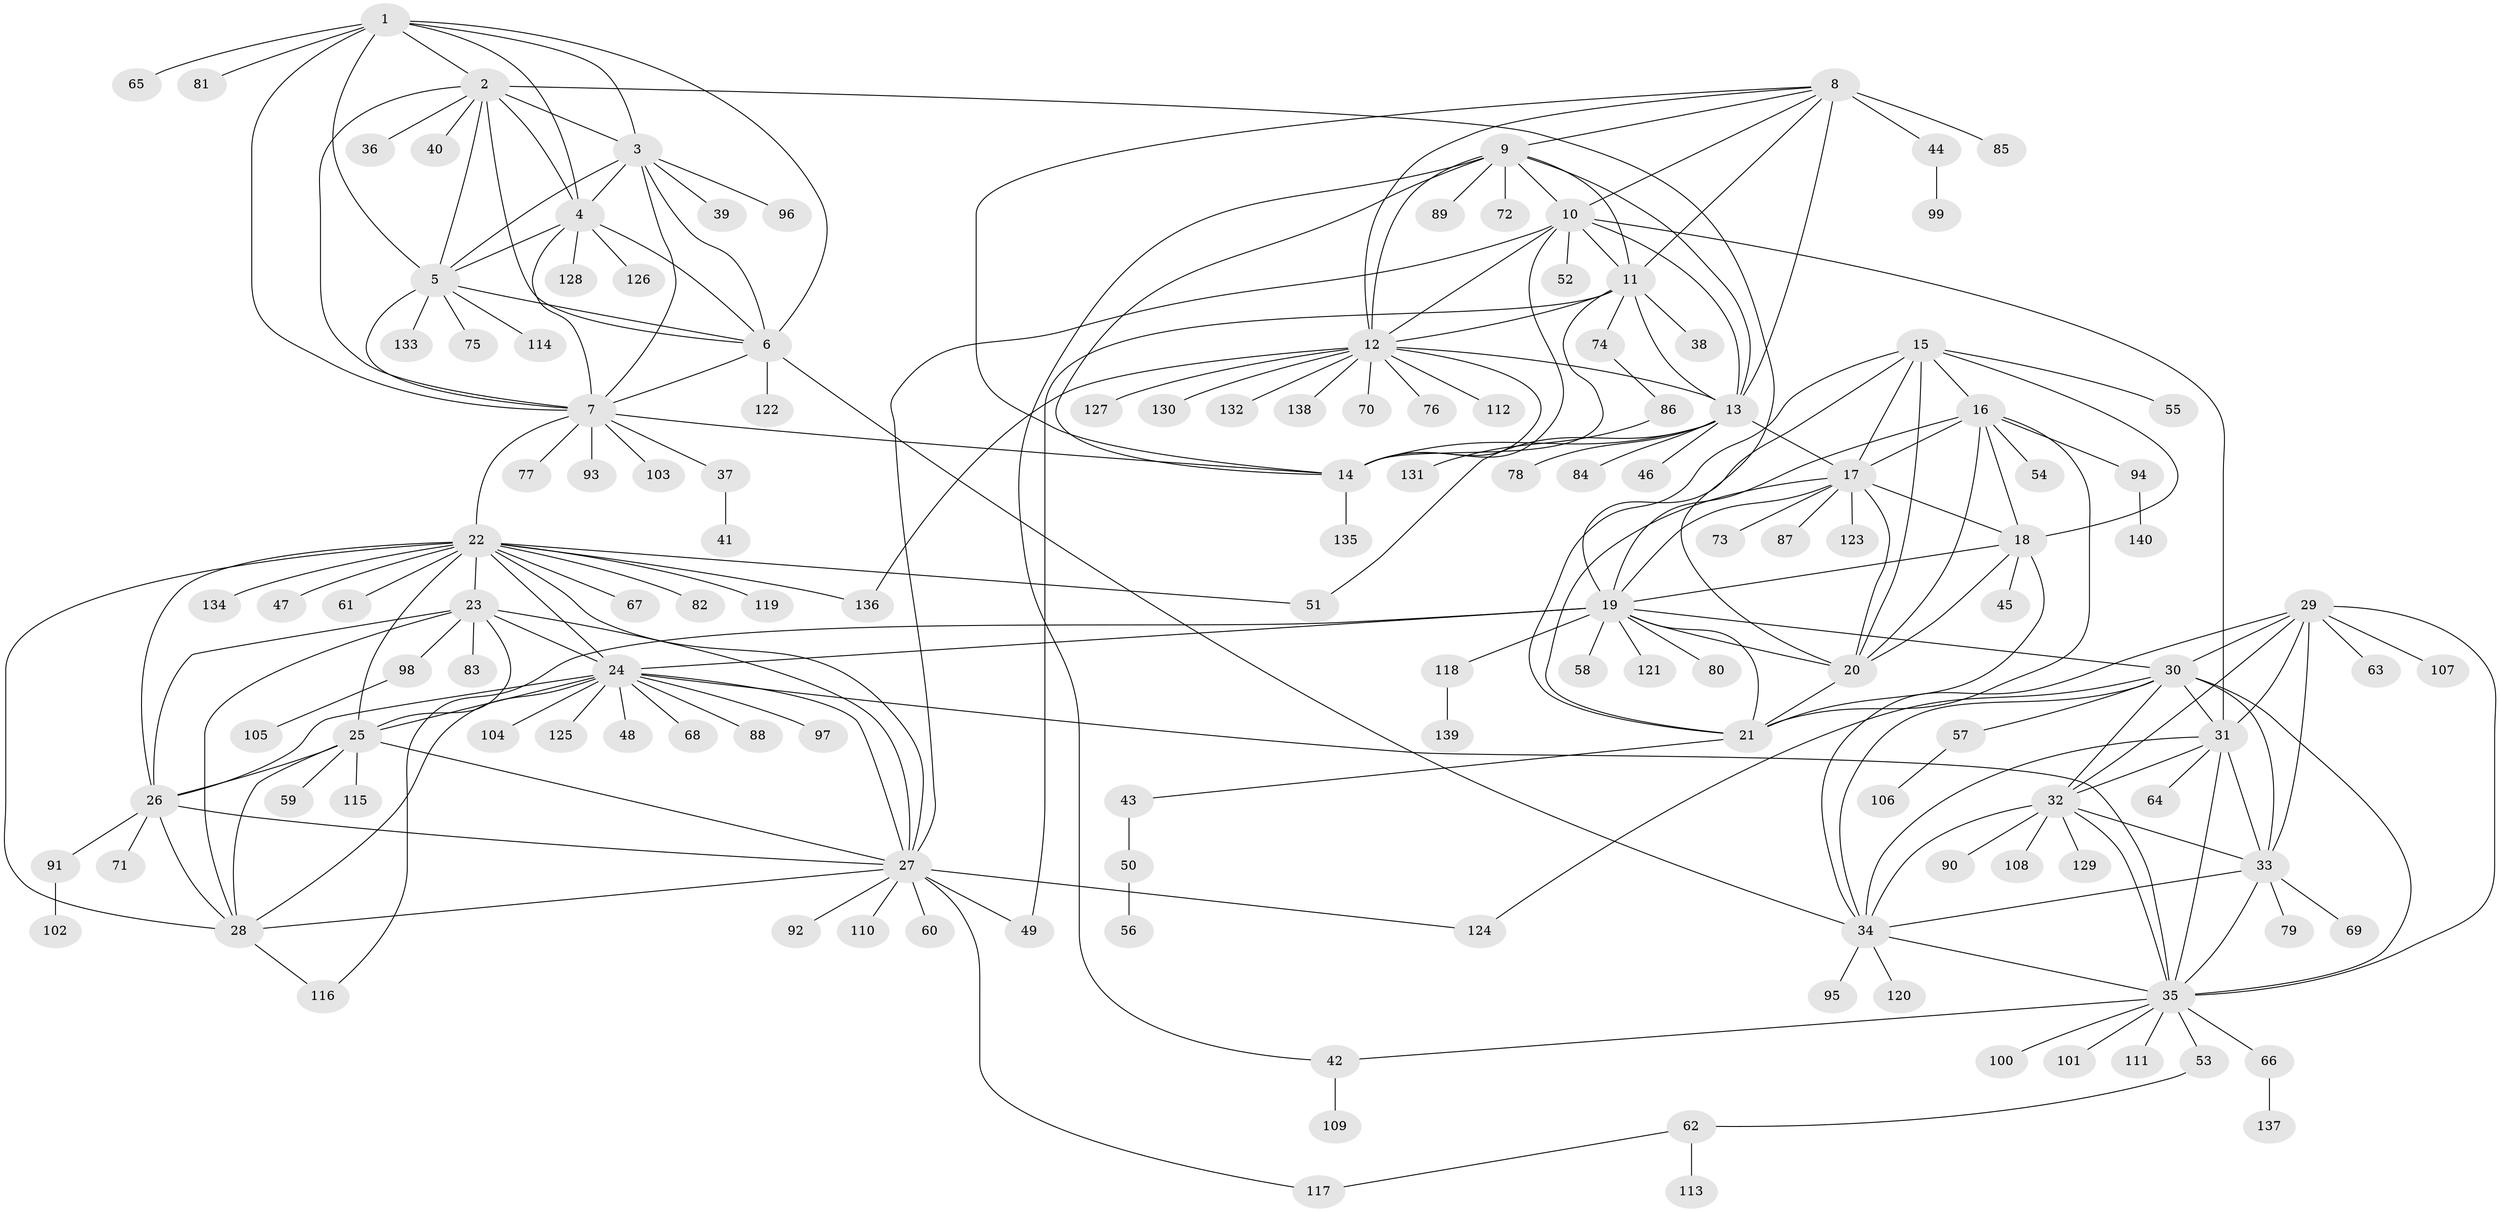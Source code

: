 // coarse degree distribution, {8: 0.026785714285714284, 10: 0.026785714285714284, 5: 0.017857142857142856, 6: 0.07142857142857142, 22: 0.008928571428571428, 7: 0.03571428571428571, 9: 0.008928571428571428, 16: 0.008928571428571428, 23: 0.008928571428571428, 11: 0.017857142857142856, 1: 0.6517857142857143, 2: 0.10714285714285714, 3: 0.008928571428571428}
// Generated by graph-tools (version 1.1) at 2025/52/02/27/25 19:52:18]
// undirected, 140 vertices, 227 edges
graph export_dot {
graph [start="1"]
  node [color=gray90,style=filled];
  1;
  2;
  3;
  4;
  5;
  6;
  7;
  8;
  9;
  10;
  11;
  12;
  13;
  14;
  15;
  16;
  17;
  18;
  19;
  20;
  21;
  22;
  23;
  24;
  25;
  26;
  27;
  28;
  29;
  30;
  31;
  32;
  33;
  34;
  35;
  36;
  37;
  38;
  39;
  40;
  41;
  42;
  43;
  44;
  45;
  46;
  47;
  48;
  49;
  50;
  51;
  52;
  53;
  54;
  55;
  56;
  57;
  58;
  59;
  60;
  61;
  62;
  63;
  64;
  65;
  66;
  67;
  68;
  69;
  70;
  71;
  72;
  73;
  74;
  75;
  76;
  77;
  78;
  79;
  80;
  81;
  82;
  83;
  84;
  85;
  86;
  87;
  88;
  89;
  90;
  91;
  92;
  93;
  94;
  95;
  96;
  97;
  98;
  99;
  100;
  101;
  102;
  103;
  104;
  105;
  106;
  107;
  108;
  109;
  110;
  111;
  112;
  113;
  114;
  115;
  116;
  117;
  118;
  119;
  120;
  121;
  122;
  123;
  124;
  125;
  126;
  127;
  128;
  129;
  130;
  131;
  132;
  133;
  134;
  135;
  136;
  137;
  138;
  139;
  140;
  1 -- 2;
  1 -- 3;
  1 -- 4;
  1 -- 5;
  1 -- 6;
  1 -- 7;
  1 -- 65;
  1 -- 81;
  2 -- 3;
  2 -- 4;
  2 -- 5;
  2 -- 6;
  2 -- 7;
  2 -- 20;
  2 -- 36;
  2 -- 40;
  3 -- 4;
  3 -- 5;
  3 -- 6;
  3 -- 7;
  3 -- 39;
  3 -- 96;
  4 -- 5;
  4 -- 6;
  4 -- 7;
  4 -- 126;
  4 -- 128;
  5 -- 6;
  5 -- 7;
  5 -- 75;
  5 -- 114;
  5 -- 133;
  6 -- 7;
  6 -- 34;
  6 -- 122;
  7 -- 14;
  7 -- 22;
  7 -- 37;
  7 -- 77;
  7 -- 93;
  7 -- 103;
  8 -- 9;
  8 -- 10;
  8 -- 11;
  8 -- 12;
  8 -- 13;
  8 -- 14;
  8 -- 44;
  8 -- 85;
  9 -- 10;
  9 -- 11;
  9 -- 12;
  9 -- 13;
  9 -- 14;
  9 -- 42;
  9 -- 72;
  9 -- 89;
  10 -- 11;
  10 -- 12;
  10 -- 13;
  10 -- 14;
  10 -- 27;
  10 -- 31;
  10 -- 52;
  11 -- 12;
  11 -- 13;
  11 -- 14;
  11 -- 38;
  11 -- 49;
  11 -- 74;
  12 -- 13;
  12 -- 14;
  12 -- 70;
  12 -- 76;
  12 -- 112;
  12 -- 127;
  12 -- 130;
  12 -- 132;
  12 -- 136;
  12 -- 138;
  13 -- 14;
  13 -- 17;
  13 -- 46;
  13 -- 51;
  13 -- 78;
  13 -- 84;
  14 -- 135;
  15 -- 16;
  15 -- 17;
  15 -- 18;
  15 -- 19;
  15 -- 20;
  15 -- 21;
  15 -- 55;
  16 -- 17;
  16 -- 18;
  16 -- 19;
  16 -- 20;
  16 -- 21;
  16 -- 54;
  16 -- 94;
  17 -- 18;
  17 -- 19;
  17 -- 20;
  17 -- 21;
  17 -- 73;
  17 -- 87;
  17 -- 123;
  18 -- 19;
  18 -- 20;
  18 -- 21;
  18 -- 45;
  19 -- 20;
  19 -- 21;
  19 -- 24;
  19 -- 30;
  19 -- 58;
  19 -- 80;
  19 -- 116;
  19 -- 118;
  19 -- 121;
  20 -- 21;
  21 -- 43;
  22 -- 23;
  22 -- 24;
  22 -- 25;
  22 -- 26;
  22 -- 27;
  22 -- 28;
  22 -- 47;
  22 -- 51;
  22 -- 61;
  22 -- 67;
  22 -- 82;
  22 -- 119;
  22 -- 134;
  22 -- 136;
  23 -- 24;
  23 -- 25;
  23 -- 26;
  23 -- 27;
  23 -- 28;
  23 -- 83;
  23 -- 98;
  24 -- 25;
  24 -- 26;
  24 -- 27;
  24 -- 28;
  24 -- 35;
  24 -- 48;
  24 -- 68;
  24 -- 88;
  24 -- 97;
  24 -- 104;
  24 -- 125;
  25 -- 26;
  25 -- 27;
  25 -- 28;
  25 -- 59;
  25 -- 115;
  26 -- 27;
  26 -- 28;
  26 -- 71;
  26 -- 91;
  27 -- 28;
  27 -- 49;
  27 -- 60;
  27 -- 92;
  27 -- 110;
  27 -- 117;
  27 -- 124;
  28 -- 116;
  29 -- 30;
  29 -- 31;
  29 -- 32;
  29 -- 33;
  29 -- 34;
  29 -- 35;
  29 -- 63;
  29 -- 107;
  30 -- 31;
  30 -- 32;
  30 -- 33;
  30 -- 34;
  30 -- 35;
  30 -- 57;
  30 -- 124;
  31 -- 32;
  31 -- 33;
  31 -- 34;
  31 -- 35;
  31 -- 64;
  32 -- 33;
  32 -- 34;
  32 -- 35;
  32 -- 90;
  32 -- 108;
  32 -- 129;
  33 -- 34;
  33 -- 35;
  33 -- 69;
  33 -- 79;
  34 -- 35;
  34 -- 95;
  34 -- 120;
  35 -- 42;
  35 -- 53;
  35 -- 66;
  35 -- 100;
  35 -- 101;
  35 -- 111;
  37 -- 41;
  42 -- 109;
  43 -- 50;
  44 -- 99;
  50 -- 56;
  53 -- 62;
  57 -- 106;
  62 -- 113;
  62 -- 117;
  66 -- 137;
  74 -- 86;
  86 -- 131;
  91 -- 102;
  94 -- 140;
  98 -- 105;
  118 -- 139;
}
